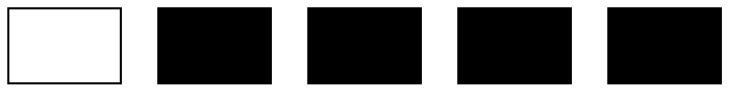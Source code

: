 
digraph L{
    node[shape=box style=filled]
    subgraph cuadro{  
        nod00[fillcolor=white,group=0 label=""]
nod01[fillcolor=black,group=1 label=""]
nod02[fillcolor=black,group=2 label=""]
nod03[fillcolor=black,group=3 label=""]
nod04[fillcolor=black,group=4 label=""]
edge[fillcolor=white,color=white]

        }
}
